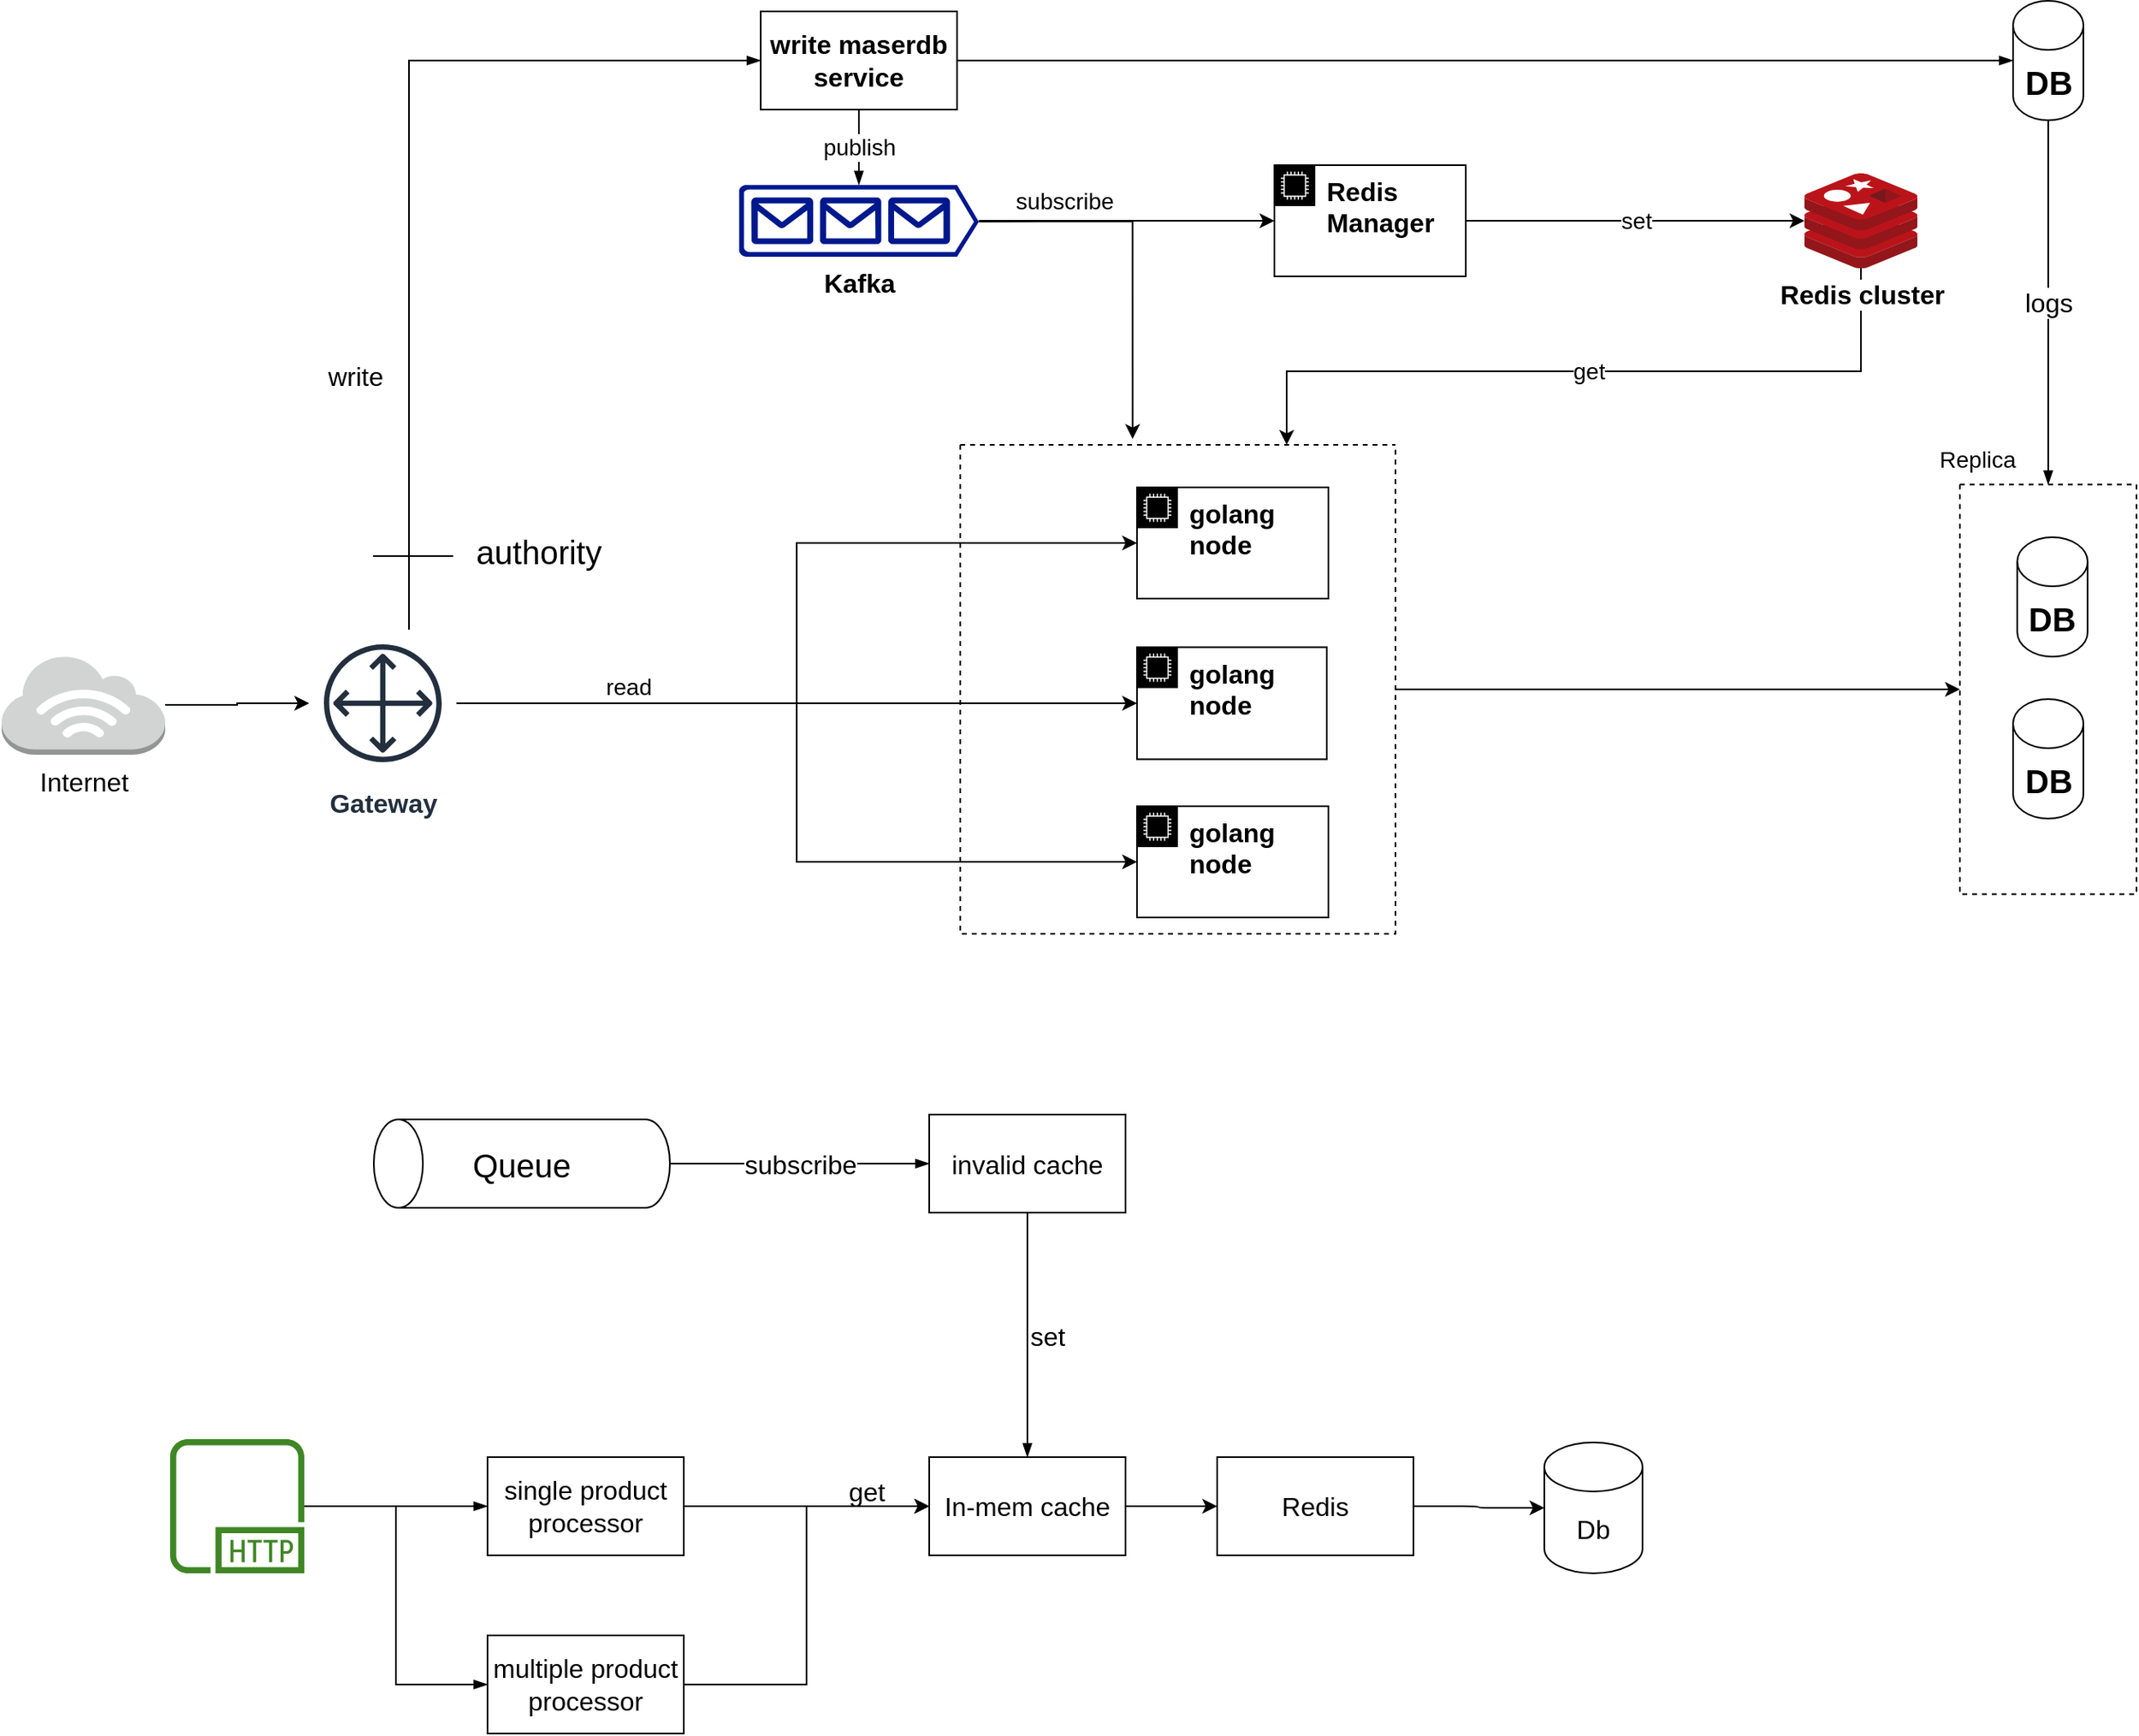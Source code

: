 <mxfile version="20.8.10" type="github" pages="6">
  <diagram id="kxoggQMOIerRVnNvIGJB" name="Page-1">
    <mxGraphModel dx="1450" dy="938" grid="0" gridSize="10" guides="1" tooltips="1" connect="1" arrows="1" fold="1" page="0" pageScale="1" pageWidth="850" pageHeight="1100" math="0" shadow="0">
      <root>
        <mxCell id="0" />
        <mxCell id="1" parent="0" />
        <mxCell id="m1qdBIxcBaFChLM3Lvak-29" value="" style="swimlane;startSize=0;dashed=1;fontSize=16;" parent="1" vertex="1">
          <mxGeometry x="1008" y="227.25" width="108" height="250.5" as="geometry" />
        </mxCell>
        <mxCell id="m1qdBIxcBaFChLM3Lvak-61" value="&lt;b&gt;DB&lt;/b&gt;" style="shape=cylinder3;whiteSpace=wrap;html=1;boundedLbl=1;backgroundOutline=1;size=15;fontSize=20;" parent="m1qdBIxcBaFChLM3Lvak-29" vertex="1">
          <mxGeometry x="35.1" y="32.25" width="43" height="73" as="geometry" />
        </mxCell>
        <mxCell id="m1qdBIxcBaFChLM3Lvak-67" value="&lt;b&gt;DB&lt;/b&gt;" style="shape=cylinder3;whiteSpace=wrap;html=1;boundedLbl=1;backgroundOutline=1;size=15;fontSize=20;" parent="m1qdBIxcBaFChLM3Lvak-29" vertex="1">
          <mxGeometry x="32.5" y="131.25" width="43" height="73" as="geometry" />
        </mxCell>
        <mxCell id="m1qdBIxcBaFChLM3Lvak-30" style="edgeStyle=orthogonalEdgeStyle;rounded=0;orthogonalLoop=1;jettySize=auto;html=1;fontSize=16;" parent="1" source="m1qdBIxcBaFChLM3Lvak-22" target="m1qdBIxcBaFChLM3Lvak-29" edge="1">
          <mxGeometry relative="1" as="geometry" />
        </mxCell>
        <mxCell id="m1qdBIxcBaFChLM3Lvak-22" value="" style="swimlane;startSize=0;dashed=1;fontSize=16;" parent="1" vertex="1">
          <mxGeometry x="397" y="203" width="266" height="299" as="geometry" />
        </mxCell>
        <mxCell id="m1qdBIxcBaFChLM3Lvak-17" value="&lt;b&gt;golang node&lt;/b&gt;" style="points=[[0,0],[0.25,0],[0.5,0],[0.75,0],[1,0],[1,0.25],[1,0.5],[1,0.75],[1,1],[0.75,1],[0.5,1],[0.25,1],[0,1],[0,0.75],[0,0.5],[0,0.25]];outlineConnect=0;html=1;whiteSpace=wrap;fontSize=16;fontStyle=0;container=1;pointerEvents=0;collapsible=0;recursiveResize=0;shape=mxgraph.aws4.group;grIcon=mxgraph.aws4.group_ec2_instance_contents;verticalAlign=top;align=left;spacingLeft=30;dashed=0;" parent="m1qdBIxcBaFChLM3Lvak-22" vertex="1">
          <mxGeometry x="108" y="123.75" width="116" height="68.5" as="geometry" />
        </mxCell>
        <mxCell id="m1qdBIxcBaFChLM3Lvak-18" value="&lt;b&gt;golang node&lt;/b&gt;" style="points=[[0,0],[0.25,0],[0.5,0],[0.75,0],[1,0],[1,0.25],[1,0.5],[1,0.75],[1,1],[0.75,1],[0.5,1],[0.25,1],[0,1],[0,0.75],[0,0.5],[0,0.25]];outlineConnect=0;html=1;whiteSpace=wrap;fontSize=16;fontStyle=0;container=1;pointerEvents=0;collapsible=0;recursiveResize=0;shape=mxgraph.aws4.group;grIcon=mxgraph.aws4.group_ec2_instance_contents;verticalAlign=top;align=left;spacingLeft=30;dashed=0;" parent="m1qdBIxcBaFChLM3Lvak-22" vertex="1">
          <mxGeometry x="108" y="221" width="117" height="68" as="geometry" />
        </mxCell>
        <mxCell id="7NXTXkRg-UbdUnaUzsDT-4" style="edgeStyle=orthogonalEdgeStyle;rounded=0;orthogonalLoop=1;jettySize=auto;html=1;fontSize=16;" parent="1" source="7NXTXkRg-UbdUnaUzsDT-1" target="m1qdBIxcBaFChLM3Lvak-1" edge="1">
          <mxGeometry relative="1" as="geometry">
            <mxPoint x="190" y="416" as="targetPoint" />
          </mxGeometry>
        </mxCell>
        <mxCell id="7NXTXkRg-UbdUnaUzsDT-1" value="&lt;div style=&quot;font-size: 16px;&quot;&gt;Internet&lt;/div&gt;" style="outlineConnect=0;dashed=0;verticalLabelPosition=bottom;verticalAlign=top;align=center;html=1;shape=mxgraph.aws3.internet_3;fillColor=#D2D3D3;gradientColor=none;fontSize=16;" parent="1" vertex="1">
          <mxGeometry x="-189" y="331.5" width="100" height="61" as="geometry" />
        </mxCell>
        <mxCell id="m1qdBIxcBaFChLM3Lvak-19" style="edgeStyle=orthogonalEdgeStyle;rounded=0;orthogonalLoop=1;jettySize=auto;html=1;fontSize=16;" parent="1" source="m1qdBIxcBaFChLM3Lvak-1" target="m1qdBIxcBaFChLM3Lvak-17" edge="1">
          <mxGeometry relative="1" as="geometry" />
        </mxCell>
        <mxCell id="m1qdBIxcBaFChLM3Lvak-20" style="edgeStyle=orthogonalEdgeStyle;rounded=0;orthogonalLoop=1;jettySize=auto;html=1;entryX=0;entryY=0.5;entryDx=0;entryDy=0;fontSize=16;" parent="1" source="m1qdBIxcBaFChLM3Lvak-1" target="m1qdBIxcBaFChLM3Lvak-16" edge="1">
          <mxGeometry relative="1" as="geometry" />
        </mxCell>
        <mxCell id="m1qdBIxcBaFChLM3Lvak-21" value="read" style="edgeStyle=orthogonalEdgeStyle;rounded=0;orthogonalLoop=1;jettySize=auto;html=1;entryX=0;entryY=0.5;entryDx=0;entryDy=0;fontSize=14;" parent="1" source="m1qdBIxcBaFChLM3Lvak-1" target="m1qdBIxcBaFChLM3Lvak-18" edge="1">
          <mxGeometry x="-0.591" y="10" relative="1" as="geometry">
            <mxPoint as="offset" />
          </mxGeometry>
        </mxCell>
        <mxCell id="m1qdBIxcBaFChLM3Lvak-46" value="write" style="edgeStyle=orthogonalEdgeStyle;rounded=0;orthogonalLoop=1;jettySize=auto;html=1;entryX=0;entryY=0.5;entryDx=0;entryDy=0;fontSize=16;startArrow=none;startFill=0;endArrow=blockThin;endFill=1;" parent="1" source="m1qdBIxcBaFChLM3Lvak-1" target="m1qdBIxcBaFChLM3Lvak-43" edge="1">
          <mxGeometry x="-0.449" y="33" relative="1" as="geometry">
            <Array as="points">
              <mxPoint x="60" y="-32" />
            </Array>
            <mxPoint as="offset" />
          </mxGeometry>
        </mxCell>
        <mxCell id="m1qdBIxcBaFChLM3Lvak-1" value="&lt;div style=&quot;font-size: 16px;&quot;&gt;&lt;b&gt;Gateway&lt;/b&gt;&lt;/div&gt;" style="sketch=0;outlineConnect=0;fontColor=#232F3E;gradientColor=none;strokeColor=#232F3E;fillColor=#ffffff;dashed=0;verticalLabelPosition=bottom;verticalAlign=top;align=center;html=1;fontSize=16;fontStyle=0;aspect=fixed;shape=mxgraph.aws4.resourceIcon;resIcon=mxgraph.aws4.customer_gateway;" parent="1" vertex="1">
          <mxGeometry x="-1" y="316" width="90" height="90" as="geometry" />
        </mxCell>
        <mxCell id="m1qdBIxcBaFChLM3Lvak-16" value="&lt;b&gt;golang node&lt;/b&gt;" style="points=[[0,0],[0.25,0],[0.5,0],[0.75,0],[1,0],[1,0.25],[1,0.5],[1,0.75],[1,1],[0.75,1],[0.5,1],[0.25,1],[0,1],[0,0.75],[0,0.5],[0,0.25]];outlineConnect=0;html=1;whiteSpace=wrap;fontSize=16;fontStyle=0;container=1;pointerEvents=0;collapsible=0;recursiveResize=0;shape=mxgraph.aws4.group;grIcon=mxgraph.aws4.group_ec2_instance_contents;verticalAlign=top;align=left;spacingLeft=30;dashed=0;" parent="1" vertex="1">
          <mxGeometry x="505" y="229" width="117" height="68" as="geometry" />
        </mxCell>
        <mxCell id="2MzieibFgA2Fi-6D1n1R-14" value="get" style="edgeStyle=orthogonalEdgeStyle;rounded=0;orthogonalLoop=1;jettySize=auto;html=1;entryX=0.75;entryY=0;entryDx=0;entryDy=0;fontSize=14;startArrow=none;startFill=0;" parent="1" source="m1qdBIxcBaFChLM3Lvak-23" target="m1qdBIxcBaFChLM3Lvak-22" edge="1">
          <mxGeometry relative="1" as="geometry">
            <Array as="points">
              <mxPoint x="948" y="158" />
              <mxPoint x="597" y="158" />
            </Array>
          </mxGeometry>
        </mxCell>
        <mxCell id="m1qdBIxcBaFChLM3Lvak-23" value="&lt;div&gt;&lt;b&gt;Redis cluster&lt;/b&gt;&lt;/div&gt;" style="sketch=0;aspect=fixed;html=1;points=[];align=center;image;fontSize=16;image=img/lib/mscae/Cache_Redis_Product.svg;dashed=1;" parent="1" vertex="1">
          <mxGeometry x="913" y="37" width="69.05" height="58" as="geometry" />
        </mxCell>
        <mxCell id="m1qdBIxcBaFChLM3Lvak-50" style="edgeStyle=orthogonalEdgeStyle;rounded=0;orthogonalLoop=1;jettySize=auto;html=1;entryX=0;entryY=0.5;entryDx=0;entryDy=0;fontSize=20;startArrow=none;startFill=0;endArrow=blockThin;endFill=1;" parent="1" source="m1qdBIxcBaFChLM3Lvak-33" target="m1qdBIxcBaFChLM3Lvak-35" edge="1">
          <mxGeometry relative="1" as="geometry" />
        </mxCell>
        <mxCell id="m1qdBIxcBaFChLM3Lvak-51" style="edgeStyle=orthogonalEdgeStyle;rounded=0;orthogonalLoop=1;jettySize=auto;html=1;entryX=0;entryY=0.5;entryDx=0;entryDy=0;fontSize=20;startArrow=none;startFill=0;endArrow=blockThin;endFill=1;" parent="1" source="m1qdBIxcBaFChLM3Lvak-33" target="m1qdBIxcBaFChLM3Lvak-36" edge="1">
          <mxGeometry relative="1" as="geometry" />
        </mxCell>
        <mxCell id="m1qdBIxcBaFChLM3Lvak-33" value="" style="sketch=0;outlineConnect=0;fontColor=#232F3E;gradientColor=none;fillColor=#3F8624;strokeColor=none;dashed=0;verticalLabelPosition=bottom;verticalAlign=top;align=center;html=1;fontSize=16;fontStyle=0;aspect=fixed;pointerEvents=1;shape=mxgraph.aws4.http_protocol;" parent="1" vertex="1">
          <mxGeometry x="-86" y="811" width="82" height="82" as="geometry" />
        </mxCell>
        <mxCell id="m1qdBIxcBaFChLM3Lvak-56" value="set" style="edgeStyle=orthogonalEdgeStyle;rounded=0;orthogonalLoop=1;jettySize=auto;html=1;fontSize=16;startArrow=none;startFill=0;endArrow=blockThin;endFill=1;" parent="1" source="m1qdBIxcBaFChLM3Lvak-34" target="m1qdBIxcBaFChLM3Lvak-55" edge="1">
          <mxGeometry y="12" relative="1" as="geometry">
            <mxPoint as="offset" />
          </mxGeometry>
        </mxCell>
        <mxCell id="m1qdBIxcBaFChLM3Lvak-34" value="invalid cache" style="rounded=0;whiteSpace=wrap;html=1;fontSize=16;" parent="1" vertex="1">
          <mxGeometry x="378" y="612.5" width="120" height="60" as="geometry" />
        </mxCell>
        <mxCell id="2MzieibFgA2Fi-6D1n1R-5" style="edgeStyle=orthogonalEdgeStyle;rounded=0;orthogonalLoop=1;jettySize=auto;html=1;fontSize=16;startArrow=none;startFill=0;" parent="1" source="m1qdBIxcBaFChLM3Lvak-35" target="m1qdBIxcBaFChLM3Lvak-55" edge="1">
          <mxGeometry relative="1" as="geometry" />
        </mxCell>
        <mxCell id="m1qdBIxcBaFChLM3Lvak-35" value="single product processor" style="rounded=0;whiteSpace=wrap;html=1;fontSize=16;" parent="1" vertex="1">
          <mxGeometry x="108" y="822" width="120" height="60" as="geometry" />
        </mxCell>
        <mxCell id="2MzieibFgA2Fi-6D1n1R-6" style="edgeStyle=orthogonalEdgeStyle;rounded=0;orthogonalLoop=1;jettySize=auto;html=1;entryX=0;entryY=0.5;entryDx=0;entryDy=0;fontSize=16;startArrow=none;startFill=0;" parent="1" source="m1qdBIxcBaFChLM3Lvak-36" target="m1qdBIxcBaFChLM3Lvak-55" edge="1">
          <mxGeometry relative="1" as="geometry" />
        </mxCell>
        <mxCell id="m1qdBIxcBaFChLM3Lvak-36" value="multiple product processor" style="rounded=0;whiteSpace=wrap;html=1;fontSize=16;" parent="1" vertex="1">
          <mxGeometry x="108" y="931" width="120" height="60" as="geometry" />
        </mxCell>
        <mxCell id="2MzieibFgA2Fi-6D1n1R-9" style="edgeStyle=orthogonalEdgeStyle;rounded=0;orthogonalLoop=1;jettySize=auto;html=1;entryX=0;entryY=0.5;entryDx=0;entryDy=0;fontSize=16;startArrow=none;startFill=0;" parent="1" source="m1qdBIxcBaFChLM3Lvak-37" target="2MzieibFgA2Fi-6D1n1R-8" edge="1">
          <mxGeometry relative="1" as="geometry" />
        </mxCell>
        <mxCell id="2MzieibFgA2Fi-6D1n1R-12" style="edgeStyle=orthogonalEdgeStyle;rounded=0;orthogonalLoop=1;jettySize=auto;html=1;entryX=0.396;entryY=-0.012;entryDx=0;entryDy=0;entryPerimeter=0;fontSize=16;startArrow=none;startFill=0;exitX=1;exitY=0.51;exitDx=0;exitDy=0;exitPerimeter=0;" parent="1" source="m1qdBIxcBaFChLM3Lvak-37" target="m1qdBIxcBaFChLM3Lvak-22" edge="1">
          <mxGeometry relative="1" as="geometry" />
        </mxCell>
        <mxCell id="m1qdBIxcBaFChLM3Lvak-37" value="&lt;b&gt;Kafka&lt;/b&gt;" style="sketch=0;aspect=fixed;pointerEvents=1;shadow=0;dashed=0;html=1;strokeColor=none;labelPosition=center;verticalLabelPosition=bottom;verticalAlign=top;align=center;fillColor=#00188D;shape=mxgraph.azure.queue_generic;fontSize=16;" parent="1" vertex="1">
          <mxGeometry x="261.66" y="44" width="146.67" height="44" as="geometry" />
        </mxCell>
        <mxCell id="m1qdBIxcBaFChLM3Lvak-42" value="logs" style="edgeStyle=orthogonalEdgeStyle;rounded=0;orthogonalLoop=1;jettySize=auto;html=1;fontSize=16;startArrow=none;startFill=0;endArrow=blockThin;endFill=1;exitX=0.5;exitY=1;exitDx=0;exitDy=0;exitPerimeter=0;" parent="1" source="m1qdBIxcBaFChLM3Lvak-64" target="m1qdBIxcBaFChLM3Lvak-29" edge="1">
          <mxGeometry relative="1" as="geometry">
            <mxPoint x="754.1" y="-23" as="sourcePoint" />
          </mxGeometry>
        </mxCell>
        <mxCell id="m1qdBIxcBaFChLM3Lvak-44" style="edgeStyle=orthogonalEdgeStyle;rounded=0;orthogonalLoop=1;jettySize=auto;html=1;fontSize=16;startArrow=none;startFill=0;endArrow=blockThin;endFill=1;" parent="1" source="m1qdBIxcBaFChLM3Lvak-43" target="m1qdBIxcBaFChLM3Lvak-64" edge="1">
          <mxGeometry relative="1" as="geometry">
            <mxPoint x="824.125" y="-31.145" as="targetPoint" />
          </mxGeometry>
        </mxCell>
        <mxCell id="m1qdBIxcBaFChLM3Lvak-45" value="publish" style="edgeStyle=orthogonalEdgeStyle;rounded=0;orthogonalLoop=1;jettySize=auto;html=1;entryX=0.5;entryY=0;entryDx=0;entryDy=0;entryPerimeter=0;fontSize=14;startArrow=none;startFill=0;endArrow=blockThin;endFill=1;exitX=0.5;exitY=1;exitDx=0;exitDy=0;" parent="1" source="m1qdBIxcBaFChLM3Lvak-43" target="m1qdBIxcBaFChLM3Lvak-37" edge="1">
          <mxGeometry relative="1" as="geometry" />
        </mxCell>
        <mxCell id="m1qdBIxcBaFChLM3Lvak-43" value="&lt;b&gt;write maserdb service&lt;/b&gt;" style="rounded=0;whiteSpace=wrap;html=1;fontSize=16;" parent="1" vertex="1">
          <mxGeometry x="275" y="-62" width="120" height="60" as="geometry" />
        </mxCell>
        <mxCell id="m1qdBIxcBaFChLM3Lvak-47" value="" style="line;strokeWidth=1;fillColor=none;align=left;verticalAlign=middle;spacingTop=-1;spacingLeft=3;spacingRight=3;rotatable=0;labelPosition=right;points=[];portConstraint=eastwest;strokeColor=inherit;fontSize=16;" parent="1" vertex="1">
          <mxGeometry x="38" y="267" width="49" height="8" as="geometry" />
        </mxCell>
        <mxCell id="m1qdBIxcBaFChLM3Lvak-48" value="&lt;font style=&quot;font-size: 20px;&quot;&gt;authority&lt;/font&gt;" style="text;strokeColor=none;fillColor=none;html=1;fontSize=24;fontStyle=0;verticalAlign=middle;align=center;" parent="1" vertex="1">
          <mxGeometry x="94" y="253" width="89" height="30" as="geometry" />
        </mxCell>
        <mxCell id="m1qdBIxcBaFChLM3Lvak-54" value="subscribe" style="edgeStyle=orthogonalEdgeStyle;rounded=0;orthogonalLoop=1;jettySize=auto;html=1;entryX=0;entryY=0.5;entryDx=0;entryDy=0;fontSize=16;startArrow=none;startFill=0;endArrow=blockThin;endFill=1;" parent="1" source="m1qdBIxcBaFChLM3Lvak-52" target="m1qdBIxcBaFChLM3Lvak-34" edge="1">
          <mxGeometry x="-0.018" relative="1" as="geometry">
            <mxPoint x="1" as="offset" />
          </mxGeometry>
        </mxCell>
        <mxCell id="m1qdBIxcBaFChLM3Lvak-52" value="" style="shape=cylinder3;whiteSpace=wrap;html=1;boundedLbl=1;backgroundOutline=1;size=15;fontSize=20;rotation=-90;" parent="1" vertex="1">
          <mxGeometry x="102" y="552" width="54" height="181" as="geometry" />
        </mxCell>
        <mxCell id="m1qdBIxcBaFChLM3Lvak-53" value="Queue" style="text;html=1;strokeColor=none;fillColor=none;align=center;verticalAlign=middle;whiteSpace=wrap;rounded=0;fontSize=20;" parent="1" vertex="1">
          <mxGeometry x="99" y="627.5" width="60" height="30" as="geometry" />
        </mxCell>
        <mxCell id="2MzieibFgA2Fi-6D1n1R-3" style="edgeStyle=orthogonalEdgeStyle;rounded=1;orthogonalLoop=1;jettySize=auto;html=1;fontSize=16;startArrow=none;startFill=0;" parent="1" source="m1qdBIxcBaFChLM3Lvak-55" target="XFHEB4cLUfQpfrtdGUzW-3" edge="1">
          <mxGeometry relative="1" as="geometry" />
        </mxCell>
        <mxCell id="m1qdBIxcBaFChLM3Lvak-55" value="In-mem cache" style="rounded=0;whiteSpace=wrap;html=1;fontSize=16;" parent="1" vertex="1">
          <mxGeometry x="378" y="822" width="120" height="60" as="geometry" />
        </mxCell>
        <mxCell id="m1qdBIxcBaFChLM3Lvak-64" value="&lt;b&gt;DB&lt;/b&gt;" style="shape=cylinder3;whiteSpace=wrap;html=1;boundedLbl=1;backgroundOutline=1;size=15;fontSize=20;" parent="1" vertex="1">
          <mxGeometry x="1040.5" y="-68.5" width="43" height="73" as="geometry" />
        </mxCell>
        <mxCell id="2MzieibFgA2Fi-6D1n1R-2" style="edgeStyle=orthogonalEdgeStyle;rounded=1;orthogonalLoop=1;jettySize=auto;html=1;fontSize=16;startArrow=none;startFill=0;" parent="1" source="XFHEB4cLUfQpfrtdGUzW-3" target="2MzieibFgA2Fi-6D1n1R-1" edge="1">
          <mxGeometry relative="1" as="geometry" />
        </mxCell>
        <mxCell id="XFHEB4cLUfQpfrtdGUzW-3" value="Redis" style="rounded=0;whiteSpace=wrap;html=1;fontSize=16;" parent="1" vertex="1">
          <mxGeometry x="554" y="822" width="120" height="60" as="geometry" />
        </mxCell>
        <mxCell id="2MzieibFgA2Fi-6D1n1R-1" value="Db" style="shape=cylinder3;whiteSpace=wrap;html=1;boundedLbl=1;backgroundOutline=1;size=15;fontSize=16;" parent="1" vertex="1">
          <mxGeometry x="754" y="813" width="60" height="80" as="geometry" />
        </mxCell>
        <mxCell id="2MzieibFgA2Fi-6D1n1R-7" value="get" style="text;html=1;strokeColor=none;fillColor=none;align=center;verticalAlign=middle;whiteSpace=wrap;rounded=0;fontSize=16;" parent="1" vertex="1">
          <mxGeometry x="310" y="828" width="60" height="30" as="geometry" />
        </mxCell>
        <mxCell id="2MzieibFgA2Fi-6D1n1R-10" value="set" style="edgeStyle=orthogonalEdgeStyle;rounded=0;orthogonalLoop=1;jettySize=auto;html=1;fontSize=14;startArrow=none;startFill=0;" parent="1" source="2MzieibFgA2Fi-6D1n1R-8" target="m1qdBIxcBaFChLM3Lvak-23" edge="1">
          <mxGeometry relative="1" as="geometry" />
        </mxCell>
        <mxCell id="2MzieibFgA2Fi-6D1n1R-8" value="&lt;b&gt;Redis Manager&lt;/b&gt;" style="points=[[0,0],[0.25,0],[0.5,0],[0.75,0],[1,0],[1,0.25],[1,0.5],[1,0.75],[1,1],[0.75,1],[0.5,1],[0.25,1],[0,1],[0,0.75],[0,0.5],[0,0.25]];outlineConnect=0;html=1;whiteSpace=wrap;fontSize=16;fontStyle=0;container=1;pointerEvents=0;collapsible=0;recursiveResize=0;shape=mxgraph.aws4.group;grIcon=mxgraph.aws4.group_ec2_instance_contents;verticalAlign=top;align=left;spacingLeft=30;dashed=0;" parent="1" vertex="1">
          <mxGeometry x="589" y="32" width="117" height="68" as="geometry" />
        </mxCell>
        <mxCell id="2MzieibFgA2Fi-6D1n1R-13" value="subscribe" style="text;html=1;strokeColor=none;fillColor=none;align=center;verticalAlign=middle;whiteSpace=wrap;rounded=0;fontSize=14;" parent="1" vertex="1">
          <mxGeometry x="431" y="39" width="60" height="30" as="geometry" />
        </mxCell>
        <mxCell id="_3_1C4JMADdlA0xlIn37-2" value="Replica" style="text;html=1;strokeColor=none;fillColor=none;align=center;verticalAlign=middle;whiteSpace=wrap;rounded=0;fontSize=14;" parent="1" vertex="1">
          <mxGeometry x="989" y="197.25" width="60" height="30" as="geometry" />
        </mxCell>
      </root>
    </mxGraphModel>
  </diagram>
  <diagram id="Ims7ciZiKZdd2yiEgbkb" name="get single product">
    <mxGraphModel dx="2537" dy="887" grid="1" gridSize="10" guides="1" tooltips="1" connect="1" arrows="1" fold="1" page="1" pageScale="1" pageWidth="850" pageHeight="1100" math="0" shadow="0">
      <root>
        <mxCell id="0" />
        <mxCell id="1" parent="0" />
        <mxCell id="5jhEbbEkWmwQDy5OxIEi-5" value="&lt;div&gt;GET&lt;/div&gt;&lt;div&gt;(single)&lt;br&gt;&lt;/div&gt;" style="edgeStyle=orthogonalEdgeStyle;rounded=0;orthogonalLoop=1;jettySize=auto;html=1;entryX=0;entryY=0.5;entryDx=0;entryDy=0;fontSize=16;startArrow=classic;startFill=1;" edge="1" parent="1" source="5jhEbbEkWmwQDy5OxIEi-2" target="5jhEbbEkWmwQDy5OxIEi-4">
          <mxGeometry relative="1" as="geometry" />
        </mxCell>
        <mxCell id="5jhEbbEkWmwQDy5OxIEi-2" value="HTTP" style="rounded=1;whiteSpace=wrap;html=1;fontSize=16;" vertex="1" parent="1">
          <mxGeometry x="-30" y="245" width="90" height="50" as="geometry" />
        </mxCell>
        <mxCell id="5jhEbbEkWmwQDy5OxIEi-18" style="edgeStyle=orthogonalEdgeStyle;rounded=1;orthogonalLoop=1;jettySize=auto;html=1;fontSize=16;startArrow=none;startFill=0;" edge="1" parent="1" source="5jhEbbEkWmwQDy5OxIEi-4" target="5jhEbbEkWmwQDy5OxIEi-11">
          <mxGeometry relative="1" as="geometry" />
        </mxCell>
        <mxCell id="5jhEbbEkWmwQDy5OxIEi-4" value="API endpoint" style="rounded=1;whiteSpace=wrap;html=1;fontSize=16;" vertex="1" parent="1">
          <mxGeometry x="190" y="245" width="110" height="50" as="geometry" />
        </mxCell>
        <mxCell id="5jhEbbEkWmwQDy5OxIEi-23" value="miss" style="edgeStyle=orthogonalEdgeStyle;rounded=1;orthogonalLoop=1;jettySize=auto;html=1;entryX=0;entryY=0.5;entryDx=0;entryDy=0;fontSize=16;startArrow=none;startFill=0;" edge="1" parent="1" source="5jhEbbEkWmwQDy5OxIEi-7">
          <mxGeometry relative="1" as="geometry">
            <mxPoint x="590" y="370" as="targetPoint" />
          </mxGeometry>
        </mxCell>
        <mxCell id="5jhEbbEkWmwQDy5OxIEi-7" value="In-mem cache" style="rounded=1;whiteSpace=wrap;html=1;fontSize=16;" vertex="1" parent="1">
          <mxGeometry x="380" y="340" width="120" height="60" as="geometry" />
        </mxCell>
        <mxCell id="5jhEbbEkWmwQDy5OxIEi-19" style="edgeStyle=orthogonalEdgeStyle;rounded=1;orthogonalLoop=1;jettySize=auto;html=1;fontSize=16;startArrow=none;startFill=0;" edge="1" parent="1" source="5jhEbbEkWmwQDy5OxIEi-11" target="5jhEbbEkWmwQDy5OxIEi-7">
          <mxGeometry relative="1" as="geometry" />
        </mxCell>
        <mxCell id="5jhEbbEkWmwQDy5OxIEi-11" value="Get data process" style="rounded=1;whiteSpace=wrap;html=1;fontSize=16;" vertex="1" parent="1">
          <mxGeometry x="380" y="240" width="120" height="60" as="geometry" />
        </mxCell>
        <mxCell id="5jhEbbEkWmwQDy5OxIEi-21" style="edgeStyle=orthogonalEdgeStyle;rounded=1;orthogonalLoop=1;jettySize=auto;html=1;entryX=0.5;entryY=0;entryDx=0;entryDy=0;fontSize=16;startArrow=none;startFill=0;" edge="1" parent="1" source="5jhEbbEkWmwQDy5OxIEi-14" target="5jhEbbEkWmwQDy5OxIEi-16">
          <mxGeometry relative="1" as="geometry" />
        </mxCell>
        <mxCell id="5jhEbbEkWmwQDy5OxIEi-14" value="Access Redis" style="rounded=1;whiteSpace=wrap;html=1;fontSize=16;" vertex="1" parent="1">
          <mxGeometry x="590" y="440" width="120" height="60" as="geometry" />
        </mxCell>
        <mxCell id="5jhEbbEkWmwQDy5OxIEi-16" value="Access Posgres" style="rounded=1;whiteSpace=wrap;html=1;fontSize=16;" vertex="1" parent="1">
          <mxGeometry x="590" y="540" width="120" height="60" as="geometry" />
        </mxCell>
        <mxCell id="5jhEbbEkWmwQDy5OxIEi-24" style="edgeStyle=orthogonalEdgeStyle;rounded=1;orthogonalLoop=1;jettySize=auto;html=1;fontSize=16;startArrow=none;startFill=0;" edge="1" parent="1" target="5jhEbbEkWmwQDy5OxIEi-14">
          <mxGeometry relative="1" as="geometry">
            <mxPoint x="650" y="400" as="sourcePoint" />
          </mxGeometry>
        </mxCell>
        <mxCell id="5jhEbbEkWmwQDy5OxIEi-25" value="&lt;div&gt;Count_Miss&lt;/div&gt;&lt;div&gt;product&lt;br&gt;&lt;/div&gt;" style="shape=parallelogram;perimeter=parallelogramPerimeter;whiteSpace=wrap;html=1;fixedSize=1;fontSize=16;" vertex="1" parent="1">
          <mxGeometry x="590" y="340" width="120" height="60" as="geometry" />
        </mxCell>
        <mxCell id="5jhEbbEkWmwQDy5OxIEi-28" style="edgeStyle=orthogonalEdgeStyle;rounded=1;orthogonalLoop=1;jettySize=auto;html=1;fontSize=16;startArrow=none;startFill=0;" edge="1" parent="1" source="5jhEbbEkWmwQDy5OxIEi-26" target="5jhEbbEkWmwQDy5OxIEi-27">
          <mxGeometry relative="1" as="geometry" />
        </mxCell>
        <mxCell id="5jhEbbEkWmwQDy5OxIEi-26" value="&lt;b&gt;Request&lt;/b&gt;" style="ellipse;whiteSpace=wrap;html=1;aspect=fixed;fontSize=16;" vertex="1" parent="1">
          <mxGeometry x="-20" y="700" width="70" height="70" as="geometry" />
        </mxCell>
        <mxCell id="5jhEbbEkWmwQDy5OxIEi-30" style="edgeStyle=orthogonalEdgeStyle;rounded=1;orthogonalLoop=1;jettySize=auto;html=1;fontSize=16;startArrow=none;startFill=0;" edge="1" parent="1" source="5jhEbbEkWmwQDy5OxIEi-27" target="5jhEbbEkWmwQDy5OxIEi-29">
          <mxGeometry relative="1" as="geometry" />
        </mxCell>
        <mxCell id="5jhEbbEkWmwQDy5OxIEi-27" value="Handle request" style="rounded=0;whiteSpace=wrap;html=1;fontSize=16;" vertex="1" parent="1">
          <mxGeometry x="130" y="705" width="120" height="60" as="geometry" />
        </mxCell>
        <mxCell id="5jhEbbEkWmwQDy5OxIEi-33" value="hit" style="edgeStyle=orthogonalEdgeStyle;rounded=1;orthogonalLoop=1;jettySize=auto;html=1;fontSize=14;startArrow=none;startFill=0;exitX=0.5;exitY=1;exitDx=0;exitDy=0;" edge="1" parent="1" source="5jhEbbEkWmwQDy5OxIEi-29" target="5jhEbbEkWmwQDy5OxIEi-31">
          <mxGeometry x="-0.161" relative="1" as="geometry">
            <mxPoint as="offset" />
          </mxGeometry>
        </mxCell>
        <mxCell id="5jhEbbEkWmwQDy5OxIEi-47" value="miss" style="edgeStyle=orthogonalEdgeStyle;rounded=1;orthogonalLoop=1;jettySize=auto;html=1;fontSize=14;startArrow=none;startFill=0;entryX=0;entryY=0.5;entryDx=0;entryDy=0;" edge="1" parent="1" source="5jhEbbEkWmwQDy5OxIEi-29" target="QVbcrvBGEZq4uIX4MvmX-2">
          <mxGeometry relative="1" as="geometry">
            <mxPoint x="560" y="735" as="targetPoint" />
          </mxGeometry>
        </mxCell>
        <mxCell id="5jhEbbEkWmwQDy5OxIEi-29" value="In-mem cache" style="rhombus;whiteSpace=wrap;html=1;fontSize=16;" vertex="1" parent="1">
          <mxGeometry x="320" y="705" width="115" height="60" as="geometry" />
        </mxCell>
        <mxCell id="5jhEbbEkWmwQDy5OxIEi-35" value="Code Flow" style="text;html=1;strokeColor=none;fillColor=none;align=center;verticalAlign=middle;whiteSpace=wrap;rounded=0;fontSize=16;" vertex="1" parent="1">
          <mxGeometry x="-42.5" y="660" width="115" height="30" as="geometry" />
        </mxCell>
        <mxCell id="5jhEbbEkWmwQDy5OxIEi-39" value="" style="swimlane;startSize=0;fontSize=16;" vertex="1" parent="1">
          <mxGeometry x="-60" y="200" width="820" height="420" as="geometry" />
        </mxCell>
        <mxCell id="8KCDpG5zO4vYDQfOYkxK-1" value="" style="swimlane;startSize=0;fontSize=16;" vertex="1" parent="1">
          <mxGeometry x="-50" y="640" width="1180" height="520" as="geometry" />
        </mxCell>
        <mxCell id="5jhEbbEkWmwQDy5OxIEi-31" value="Combine data" style="rounded=0;whiteSpace=wrap;html=1;fontSize=16;" vertex="1" parent="8KCDpG5zO4vYDQfOYkxK-1">
          <mxGeometry x="367.5" y="265" width="120" height="60" as="geometry" />
        </mxCell>
        <mxCell id="5jhEbbEkWmwQDy5OxIEi-32" value="&lt;b&gt;Return&lt;/b&gt;" style="ellipse;whiteSpace=wrap;html=1;aspect=fixed;fontSize=16;" vertex="1" parent="8KCDpG5zO4vYDQfOYkxK-1">
          <mxGeometry x="387.5" y="380" width="80" height="80" as="geometry" />
        </mxCell>
        <mxCell id="5jhEbbEkWmwQDy5OxIEi-34" style="edgeStyle=orthogonalEdgeStyle;rounded=1;orthogonalLoop=1;jettySize=auto;html=1;fontSize=16;startArrow=none;startFill=0;" edge="1" parent="8KCDpG5zO4vYDQfOYkxK-1" source="5jhEbbEkWmwQDy5OxIEi-31" target="5jhEbbEkWmwQDy5OxIEi-32">
          <mxGeometry relative="1" as="geometry" />
        </mxCell>
        <mxCell id="QVbcrvBGEZq4uIX4MvmX-2" value="Count miss" style="rounded=0;whiteSpace=wrap;html=1;fontSize=16;" vertex="1" parent="8KCDpG5zO4vYDQfOYkxK-1">
          <mxGeometry x="620" y="65" width="120" height="60" as="geometry" />
        </mxCell>
        <mxCell id="QVbcrvBGEZq4uIX4MvmX-5" value="Get Redis" style="rhombus;whiteSpace=wrap;html=1;fontSize=16;" vertex="1" parent="8KCDpG5zO4vYDQfOYkxK-1">
          <mxGeometry x="815" y="55" width="130" height="80" as="geometry" />
        </mxCell>
        <mxCell id="QVbcrvBGEZq4uIX4MvmX-1" style="edgeStyle=orthogonalEdgeStyle;rounded=1;orthogonalLoop=1;jettySize=auto;html=1;fontSize=16;startArrow=none;startFill=0;" edge="1" parent="8KCDpG5zO4vYDQfOYkxK-1" source="QVbcrvBGEZq4uIX4MvmX-2" target="QVbcrvBGEZq4uIX4MvmX-5">
          <mxGeometry relative="1" as="geometry" />
        </mxCell>
        <mxCell id="QVbcrvBGEZq4uIX4MvmX-7" value="Get Postgres" style="rounded=0;whiteSpace=wrap;html=1;fontSize=16;" vertex="1" parent="8KCDpG5zO4vYDQfOYkxK-1">
          <mxGeometry x="1030" y="65" width="120" height="60" as="geometry" />
        </mxCell>
        <mxCell id="QVbcrvBGEZq4uIX4MvmX-3" value="miss" style="edgeStyle=orthogonalEdgeStyle;rounded=1;orthogonalLoop=1;jettySize=auto;html=1;fontSize=14;startArrow=none;startFill=0;" edge="1" parent="8KCDpG5zO4vYDQfOYkxK-1" source="QVbcrvBGEZq4uIX4MvmX-5" target="QVbcrvBGEZq4uIX4MvmX-7">
          <mxGeometry relative="1" as="geometry" />
        </mxCell>
        <mxCell id="QVbcrvBGEZq4uIX4MvmX-9" value="Set Redis" style="rounded=0;whiteSpace=wrap;html=1;fontSize=16;" vertex="1" parent="8KCDpG5zO4vYDQfOYkxK-1">
          <mxGeometry x="1030" y="195" width="120" height="60" as="geometry" />
        </mxCell>
        <mxCell id="QVbcrvBGEZq4uIX4MvmX-6" style="edgeStyle=orthogonalEdgeStyle;rounded=1;orthogonalLoop=1;jettySize=auto;html=1;fontSize=16;startArrow=none;startFill=0;" edge="1" parent="8KCDpG5zO4vYDQfOYkxK-1" source="QVbcrvBGEZq4uIX4MvmX-7" target="QVbcrvBGEZq4uIX4MvmX-9">
          <mxGeometry relative="1" as="geometry" />
        </mxCell>
        <mxCell id="QVbcrvBGEZq4uIX4MvmX-15" value="no" style="edgeStyle=orthogonalEdgeStyle;rounded=0;orthogonalLoop=1;jettySize=auto;html=1;entryX=1;entryY=0.5;entryDx=0;entryDy=0;fontSize=14;startArrow=none;startFill=0;exitX=0.5;exitY=1;exitDx=0;exitDy=0;" edge="1" parent="8KCDpG5zO4vYDQfOYkxK-1" source="QVbcrvBGEZq4uIX4MvmX-11" target="5jhEbbEkWmwQDy5OxIEi-31">
          <mxGeometry x="-0.925" y="3" relative="1" as="geometry">
            <mxPoint as="offset" />
          </mxGeometry>
        </mxCell>
        <mxCell id="QVbcrvBGEZq4uIX4MvmX-11" value="Miss &amp;gt; n" style="rhombus;whiteSpace=wrap;html=1;fontSize=16;" vertex="1" parent="8KCDpG5zO4vYDQfOYkxK-1">
          <mxGeometry x="815" y="185" width="125" height="80" as="geometry" />
        </mxCell>
        <mxCell id="QVbcrvBGEZq4uIX4MvmX-4" value="hit" style="edgeStyle=orthogonalEdgeStyle;rounded=1;orthogonalLoop=1;jettySize=auto;html=1;entryX=0.5;entryY=0;entryDx=0;entryDy=0;fontSize=14;startArrow=none;startFill=0;" edge="1" parent="8KCDpG5zO4vYDQfOYkxK-1" source="QVbcrvBGEZq4uIX4MvmX-5" target="QVbcrvBGEZq4uIX4MvmX-11">
          <mxGeometry relative="1" as="geometry" />
        </mxCell>
        <mxCell id="QVbcrvBGEZq4uIX4MvmX-8" style="edgeStyle=orthogonalEdgeStyle;rounded=1;orthogonalLoop=1;jettySize=auto;html=1;fontSize=16;startArrow=none;startFill=0;" edge="1" parent="8KCDpG5zO4vYDQfOYkxK-1" source="QVbcrvBGEZq4uIX4MvmX-9" target="QVbcrvBGEZq4uIX4MvmX-11">
          <mxGeometry relative="1" as="geometry" />
        </mxCell>
        <mxCell id="QVbcrvBGEZq4uIX4MvmX-16" style="edgeStyle=orthogonalEdgeStyle;rounded=0;orthogonalLoop=1;jettySize=auto;html=1;entryX=1;entryY=0.5;entryDx=0;entryDy=0;fontSize=14;startArrow=none;startFill=0;exitX=0.5;exitY=1;exitDx=0;exitDy=0;" edge="1" parent="8KCDpG5zO4vYDQfOYkxK-1" source="QVbcrvBGEZq4uIX4MvmX-12" target="5jhEbbEkWmwQDy5OxIEi-31">
          <mxGeometry relative="1" as="geometry" />
        </mxCell>
        <mxCell id="QVbcrvBGEZq4uIX4MvmX-12" value="Set in-mem cache" style="rounded=0;whiteSpace=wrap;html=1;fontSize=16;" vertex="1" parent="8KCDpG5zO4vYDQfOYkxK-1">
          <mxGeometry x="630" y="195" width="120" height="60" as="geometry" />
        </mxCell>
        <mxCell id="QVbcrvBGEZq4uIX4MvmX-10" value="yes" style="edgeStyle=orthogonalEdgeStyle;rounded=1;orthogonalLoop=1;jettySize=auto;html=1;fontSize=14;startArrow=none;startFill=0;" edge="1" parent="8KCDpG5zO4vYDQfOYkxK-1" source="QVbcrvBGEZq4uIX4MvmX-11" target="QVbcrvBGEZq4uIX4MvmX-12">
          <mxGeometry x="-0.231" relative="1" as="geometry">
            <mxPoint as="offset" />
          </mxGeometry>
        </mxCell>
      </root>
    </mxGraphModel>
  </diagram>
  <diagram id="1v4hcthY3AkDq4vldPKo" name="multiple product">
    <mxGraphModel dx="1434" dy="754" grid="1" gridSize="10" guides="1" tooltips="1" connect="1" arrows="1" fold="1" page="1" pageScale="1" pageWidth="850" pageHeight="1100" math="0" shadow="0">
      <root>
        <mxCell id="0" />
        <mxCell id="1" parent="0" />
        <mxCell id="eSVV9goGiwEJdo5BiOZ2-1" value="&lt;div&gt;GET&lt;/div&gt;&lt;div&gt;(multiple)&lt;br&gt;&lt;/div&gt;" style="edgeStyle=orthogonalEdgeStyle;rounded=0;orthogonalLoop=1;jettySize=auto;html=1;entryX=0;entryY=0.5;entryDx=0;entryDy=0;fontSize=16;startArrow=classic;startFill=1;" edge="1" parent="1" source="eSVV9goGiwEJdo5BiOZ2-2" target="eSVV9goGiwEJdo5BiOZ2-3">
          <mxGeometry relative="1" as="geometry" />
        </mxCell>
        <mxCell id="eSVV9goGiwEJdo5BiOZ2-2" value="HTTP" style="rounded=1;whiteSpace=wrap;html=1;fontSize=16;" vertex="1" parent="1">
          <mxGeometry x="40" y="220" width="90" height="50" as="geometry" />
        </mxCell>
        <mxCell id="VI1101As5ZWCcVY6s1uB-2" style="edgeStyle=orthogonalEdgeStyle;rounded=1;orthogonalLoop=1;jettySize=auto;html=1;fontSize=16;startArrow=none;startFill=0;" edge="1" parent="1" source="eSVV9goGiwEJdo5BiOZ2-3" target="VI1101As5ZWCcVY6s1uB-1">
          <mxGeometry relative="1" as="geometry" />
        </mxCell>
        <mxCell id="eSVV9goGiwEJdo5BiOZ2-3" value="API endpoint" style="rounded=1;whiteSpace=wrap;html=1;fontSize=16;" vertex="1" parent="1">
          <mxGeometry x="260" y="220" width="110" height="50" as="geometry" />
        </mxCell>
        <mxCell id="VI1101As5ZWCcVY6s1uB-4" style="edgeStyle=orthogonalEdgeStyle;rounded=1;orthogonalLoop=1;jettySize=auto;html=1;fontSize=16;startArrow=none;startFill=0;" edge="1" parent="1" source="VI1101As5ZWCcVY6s1uB-1" target="VI1101As5ZWCcVY6s1uB-3">
          <mxGeometry relative="1" as="geometry" />
        </mxCell>
        <mxCell id="VI1101As5ZWCcVY6s1uB-1" value="search ids" style="rounded=1;whiteSpace=wrap;html=1;fontSize=16;" vertex="1" parent="1">
          <mxGeometry x="430" y="215" width="120" height="60" as="geometry" />
        </mxCell>
        <mxCell id="VI1101As5ZWCcVY6s1uB-3" value="Get Single Product Process" style="rounded=1;whiteSpace=wrap;html=1;fontSize=16;" vertex="1" parent="1">
          <mxGeometry x="640" y="215" width="120" height="60" as="geometry" />
        </mxCell>
        <mxCell id="An4ITZUXQyyXLJ4btBP0-1" value="" style="swimlane;startSize=0;fontSize=16;" vertex="1" parent="1">
          <mxGeometry x="20" y="145" width="790" height="195" as="geometry" />
        </mxCell>
        <mxCell id="An4ITZUXQyyXLJ4btBP0-2" value="Code Flow" style="text;html=1;strokeColor=none;fillColor=none;align=center;verticalAlign=middle;whiteSpace=wrap;rounded=0;fontSize=16;" vertex="1" parent="1">
          <mxGeometry x="70" y="420" width="100" height="30" as="geometry" />
        </mxCell>
        <mxCell id="mn_zCfLT3hgvC70g00O2-4" style="edgeStyle=orthogonalEdgeStyle;rounded=1;orthogonalLoop=1;jettySize=auto;html=1;fontSize=16;startArrow=none;startFill=0;" edge="1" parent="1" source="mn_zCfLT3hgvC70g00O2-1" target="mn_zCfLT3hgvC70g00O2-3">
          <mxGeometry relative="1" as="geometry" />
        </mxCell>
        <mxCell id="mn_zCfLT3hgvC70g00O2-1" value="&lt;b&gt;Request&lt;/b&gt;" style="ellipse;whiteSpace=wrap;html=1;aspect=fixed;fontSize=16;" vertex="1" parent="1">
          <mxGeometry x="70" y="470" width="80" height="80" as="geometry" />
        </mxCell>
        <mxCell id="mn_zCfLT3hgvC70g00O2-6" style="edgeStyle=orthogonalEdgeStyle;rounded=1;orthogonalLoop=1;jettySize=auto;html=1;fontSize=16;startArrow=none;startFill=0;" edge="1" parent="1" source="mn_zCfLT3hgvC70g00O2-3" target="mn_zCfLT3hgvC70g00O2-5">
          <mxGeometry relative="1" as="geometry" />
        </mxCell>
        <mxCell id="mn_zCfLT3hgvC70g00O2-3" value="Handle request" style="rounded=0;whiteSpace=wrap;html=1;fontSize=16;" vertex="1" parent="1">
          <mxGeometry x="220" y="480" width="120" height="60" as="geometry" />
        </mxCell>
        <mxCell id="mn_zCfLT3hgvC70g00O2-8" style="edgeStyle=orthogonalEdgeStyle;rounded=1;orthogonalLoop=1;jettySize=auto;html=1;fontSize=16;startArrow=none;startFill=0;" edge="1" parent="1" source="mn_zCfLT3hgvC70g00O2-5" target="mn_zCfLT3hgvC70g00O2-7">
          <mxGeometry relative="1" as="geometry" />
        </mxCell>
        <mxCell id="mn_zCfLT3hgvC70g00O2-5" value="&lt;b&gt;Search Ids&lt;/b&gt;" style="rounded=0;whiteSpace=wrap;html=1;fontSize=16;" vertex="1" parent="1">
          <mxGeometry x="420" y="480" width="120" height="60" as="geometry" />
        </mxCell>
        <mxCell id="mn_zCfLT3hgvC70g00O2-11" style="edgeStyle=orthogonalEdgeStyle;rounded=1;orthogonalLoop=1;jettySize=auto;html=1;fontSize=16;startArrow=none;startFill=0;" edge="1" parent="1" source="mn_zCfLT3hgvC70g00O2-7" target="mn_zCfLT3hgvC70g00O2-9">
          <mxGeometry relative="1" as="geometry" />
        </mxCell>
        <mxCell id="mn_zCfLT3hgvC70g00O2-7" value="&lt;b&gt;Get Single Product&lt;/b&gt;" style="rounded=0;whiteSpace=wrap;html=1;fontSize=16;" vertex="1" parent="1">
          <mxGeometry x="640" y="480" width="120" height="60" as="geometry" />
        </mxCell>
        <mxCell id="mn_zCfLT3hgvC70g00O2-12" style="edgeStyle=orthogonalEdgeStyle;rounded=1;orthogonalLoop=1;jettySize=auto;html=1;fontSize=16;startArrow=none;startFill=0;" edge="1" parent="1" source="mn_zCfLT3hgvC70g00O2-9" target="mn_zCfLT3hgvC70g00O2-10">
          <mxGeometry relative="1" as="geometry" />
        </mxCell>
        <mxCell id="mn_zCfLT3hgvC70g00O2-9" value="Combine data" style="rounded=0;whiteSpace=wrap;html=1;fontSize=16;" vertex="1" parent="1">
          <mxGeometry x="640" y="610" width="120" height="60" as="geometry" />
        </mxCell>
        <mxCell id="mn_zCfLT3hgvC70g00O2-10" value="&lt;b&gt;Return&lt;/b&gt;" style="ellipse;whiteSpace=wrap;html=1;aspect=fixed;fontSize=16;" vertex="1" parent="1">
          <mxGeometry x="665" y="720" width="70" height="70" as="geometry" />
        </mxCell>
        <mxCell id="3kmIQlUMwFGNflXskTxh-1" value="" style="swimlane;startSize=0;fontSize=16;" vertex="1" parent="1">
          <mxGeometry x="20" y="410" width="790" height="400" as="geometry" />
        </mxCell>
      </root>
    </mxGraphModel>
  </diagram>
  <diagram id="CP5g0GeVYMxNYXEqgG6H" name="Kafka pub/sub">
    <mxGraphModel dx="1050" dy="538" grid="1" gridSize="10" guides="1" tooltips="1" connect="1" arrows="1" fold="1" page="1" pageScale="1" pageWidth="850" pageHeight="1100" math="0" shadow="0">
      <root>
        <mxCell id="0" />
        <mxCell id="1" parent="0" />
        <mxCell id="CWgTYuxvD6hOTrz8vUfx-7" style="edgeStyle=orthogonalEdgeStyle;rounded=0;orthogonalLoop=1;jettySize=auto;html=1;fontSize=14;" parent="1" source="CWgTYuxvD6hOTrz8vUfx-1" target="CWgTYuxvD6hOTrz8vUfx-6" edge="1">
          <mxGeometry relative="1" as="geometry" />
        </mxCell>
        <mxCell id="CWgTYuxvD6hOTrz8vUfx-1" value="Kafka" style="sketch=0;aspect=fixed;pointerEvents=1;shadow=0;dashed=0;html=1;strokeColor=none;labelPosition=center;verticalLabelPosition=bottom;verticalAlign=top;align=center;fillColor=#00188D;shape=mxgraph.azure.queue_generic" parent="1" vertex="1">
          <mxGeometry x="270" y="195.5" width="130" height="39" as="geometry" />
        </mxCell>
        <mxCell id="CWgTYuxvD6hOTrz8vUfx-2" value="&lt;div style=&quot;font-size: 14px;&quot;&gt;&lt;font style=&quot;font-size: 14px;&quot;&gt;productId&lt;/font&gt;&lt;/div&gt;&lt;div style=&quot;font-size: 14px;&quot;&gt;&lt;font style=&quot;font-size: 14px;&quot;&gt;_version&lt;br&gt;&lt;/font&gt;&lt;/div&gt;" style="shape=callout;whiteSpace=wrap;html=1;perimeter=calloutPerimeter;" parent="1" vertex="1">
          <mxGeometry x="40" y="180" width="110" height="90" as="geometry" />
        </mxCell>
        <mxCell id="CWgTYuxvD6hOTrz8vUfx-5" value="pub" style="endArrow=classic;html=1;rounded=0;fontSize=14;exitX=1.027;exitY=0.444;exitDx=0;exitDy=0;exitPerimeter=0;" parent="1" source="CWgTYuxvD6hOTrz8vUfx-2" edge="1">
          <mxGeometry width="50" height="50" relative="1" as="geometry">
            <mxPoint x="220" y="270" as="sourcePoint" />
            <mxPoint x="270" y="220" as="targetPoint" />
          </mxGeometry>
        </mxCell>
        <mxCell id="CWgTYuxvD6hOTrz8vUfx-9" style="edgeStyle=orthogonalEdgeStyle;rounded=0;orthogonalLoop=1;jettySize=auto;html=1;fontSize=14;" parent="1" source="CWgTYuxvD6hOTrz8vUfx-6" target="CWgTYuxvD6hOTrz8vUfx-8" edge="1">
          <mxGeometry relative="1" as="geometry" />
        </mxCell>
        <mxCell id="CWgTYuxvD6hOTrz8vUfx-6" value="Subscriber" style="rounded=0;whiteSpace=wrap;html=1;fontSize=14;" parent="1" vertex="1">
          <mxGeometry x="470" y="185" width="120" height="60" as="geometry" />
        </mxCell>
        <mxCell id="CWgTYuxvD6hOTrz8vUfx-11" value="is older" style="edgeStyle=orthogonalEdgeStyle;rounded=0;orthogonalLoop=1;jettySize=auto;html=1;fontSize=14;" parent="1" source="CWgTYuxvD6hOTrz8vUfx-8" target="CWgTYuxvD6hOTrz8vUfx-10" edge="1">
          <mxGeometry relative="1" as="geometry" />
        </mxCell>
        <mxCell id="CWgTYuxvD6hOTrz8vUfx-13" value="is newer" style="edgeStyle=orthogonalEdgeStyle;rounded=0;orthogonalLoop=1;jettySize=auto;html=1;fontSize=14;" parent="1" source="CWgTYuxvD6hOTrz8vUfx-8" target="CWgTYuxvD6hOTrz8vUfx-12" edge="1">
          <mxGeometry relative="1" as="geometry" />
        </mxCell>
        <mxCell id="CWgTYuxvD6hOTrz8vUfx-8" value="&lt;div&gt;Compare with _version &lt;br&gt;&lt;/div&gt;&lt;div&gt;in cache&lt;/div&gt;" style="rhombus;whiteSpace=wrap;html=1;fontSize=14;" parent="1" vertex="1">
          <mxGeometry x="435" y="290" width="190" height="80" as="geometry" />
        </mxCell>
        <mxCell id="CWgTYuxvD6hOTrz8vUfx-10" value="Ignore" style="rounded=0;whiteSpace=wrap;html=1;fontSize=14;" parent="1" vertex="1">
          <mxGeometry x="470" y="440" width="120" height="60" as="geometry" />
        </mxCell>
        <mxCell id="CWgTYuxvD6hOTrz8vUfx-12" value="get from db" style="rounded=0;whiteSpace=wrap;html=1;fontSize=14;" parent="1" vertex="1">
          <mxGeometry x="720" y="300" width="120" height="60" as="geometry" />
        </mxCell>
        <mxCell id="CWgTYuxvD6hOTrz8vUfx-14" value="Cách 1" style="swimlane;whiteSpace=wrap;html=1;fontSize=14;" parent="1" vertex="1">
          <mxGeometry x="30" y="115" width="860" height="435" as="geometry" />
        </mxCell>
        <mxCell id="CWgTYuxvD6hOTrz8vUfx-15" value="Cách 2" style="swimlane;whiteSpace=wrap;html=1;fontSize=14;" parent="1" vertex="1">
          <mxGeometry x="30" y="630" width="850" height="540" as="geometry" />
        </mxCell>
        <mxCell id="CWgTYuxvD6hOTrz8vUfx-20" style="edgeStyle=orthogonalEdgeStyle;rounded=0;orthogonalLoop=1;jettySize=auto;html=1;fontSize=14;" parent="CWgTYuxvD6hOTrz8vUfx-15" source="CWgTYuxvD6hOTrz8vUfx-16" target="CWgTYuxvD6hOTrz8vUfx-19" edge="1">
          <mxGeometry relative="1" as="geometry" />
        </mxCell>
        <mxCell id="CWgTYuxvD6hOTrz8vUfx-16" value="Kafka" style="sketch=0;aspect=fixed;pointerEvents=1;shadow=0;dashed=0;html=1;strokeColor=none;labelPosition=center;verticalLabelPosition=bottom;verticalAlign=top;align=center;fillColor=#00188D;shape=mxgraph.azure.queue_generic" parent="CWgTYuxvD6hOTrz8vUfx-15" vertex="1">
          <mxGeometry x="240" y="170" width="130" height="39" as="geometry" />
        </mxCell>
        <mxCell id="CWgTYuxvD6hOTrz8vUfx-18" value="pub" style="edgeStyle=orthogonalEdgeStyle;rounded=0;orthogonalLoop=1;jettySize=auto;html=1;entryX=0;entryY=0.5;entryDx=0;entryDy=0;entryPerimeter=0;fontSize=14;" parent="CWgTYuxvD6hOTrz8vUfx-15" source="CWgTYuxvD6hOTrz8vUfx-17" target="CWgTYuxvD6hOTrz8vUfx-16" edge="1">
          <mxGeometry relative="1" as="geometry" />
        </mxCell>
        <mxCell id="CWgTYuxvD6hOTrz8vUfx-17" value="&lt;div&gt;Full product props&lt;/div&gt;&lt;div&gt;_vesion&lt;br&gt;&lt;/div&gt;" style="shape=callout;whiteSpace=wrap;html=1;perimeter=calloutPerimeter;fontSize=14;" parent="CWgTYuxvD6hOTrz8vUfx-15" vertex="1">
          <mxGeometry x="30" y="114.5" width="120" height="150" as="geometry" />
        </mxCell>
        <mxCell id="CWgTYuxvD6hOTrz8vUfx-22" style="edgeStyle=orthogonalEdgeStyle;rounded=0;orthogonalLoop=1;jettySize=auto;html=1;entryX=0.5;entryY=0;entryDx=0;entryDy=0;fontSize=14;" parent="CWgTYuxvD6hOTrz8vUfx-15" source="CWgTYuxvD6hOTrz8vUfx-19" target="CWgTYuxvD6hOTrz8vUfx-21" edge="1">
          <mxGeometry relative="1" as="geometry" />
        </mxCell>
        <mxCell id="CWgTYuxvD6hOTrz8vUfx-19" value="Subscriber" style="rounded=0;whiteSpace=wrap;html=1;fontSize=14;" parent="CWgTYuxvD6hOTrz8vUfx-15" vertex="1">
          <mxGeometry x="470" y="160" width="120" height="60" as="geometry" />
        </mxCell>
        <mxCell id="CWgTYuxvD6hOTrz8vUfx-24" value="is older" style="edgeStyle=orthogonalEdgeStyle;rounded=0;orthogonalLoop=1;jettySize=auto;html=1;fontSize=14;" parent="CWgTYuxvD6hOTrz8vUfx-15" source="CWgTYuxvD6hOTrz8vUfx-21" target="CWgTYuxvD6hOTrz8vUfx-23" edge="1">
          <mxGeometry relative="1" as="geometry" />
        </mxCell>
        <mxCell id="CWgTYuxvD6hOTrz8vUfx-26" value="is newer" style="edgeStyle=orthogonalEdgeStyle;rounded=0;orthogonalLoop=1;jettySize=auto;html=1;entryX=0;entryY=0.5;entryDx=0;entryDy=0;fontSize=14;" parent="CWgTYuxvD6hOTrz8vUfx-15" source="CWgTYuxvD6hOTrz8vUfx-21" target="CWgTYuxvD6hOTrz8vUfx-25" edge="1">
          <mxGeometry relative="1" as="geometry" />
        </mxCell>
        <mxCell id="CWgTYuxvD6hOTrz8vUfx-21" value="Check _version" style="rhombus;whiteSpace=wrap;html=1;fontSize=14;" parent="CWgTYuxvD6hOTrz8vUfx-15" vertex="1">
          <mxGeometry x="445" y="270" width="170" height="90" as="geometry" />
        </mxCell>
        <mxCell id="CWgTYuxvD6hOTrz8vUfx-23" value="ignore" style="rounded=0;whiteSpace=wrap;html=1;fontSize=14;" parent="CWgTYuxvD6hOTrz8vUfx-15" vertex="1">
          <mxGeometry x="470" y="400" width="120" height="60" as="geometry" />
        </mxCell>
        <mxCell id="CWgTYuxvD6hOTrz8vUfx-25" value="Rewrite cache data with message payload" style="rounded=0;whiteSpace=wrap;html=1;fontSize=14;" parent="CWgTYuxvD6hOTrz8vUfx-15" vertex="1">
          <mxGeometry x="700" y="285" width="140" height="60" as="geometry" />
        </mxCell>
      </root>
    </mxGraphModel>
  </diagram>
  <diagram id="VbjIHsG2yizhQQNCSdFp" name="mem-cache">
    <mxGraphModel dx="1050" dy="538" grid="1" gridSize="10" guides="1" tooltips="1" connect="1" arrows="1" fold="1" page="1" pageScale="1" pageWidth="850" pageHeight="1100" math="0" shadow="0">
      <root>
        <mxCell id="0" />
        <mxCell id="1" parent="0" />
        <mxCell id="5pqI-scbJ90UlD7BS7ZB-6" style="edgeStyle=orthogonalEdgeStyle;rounded=0;orthogonalLoop=1;jettySize=auto;html=1;" parent="1" source="5pqI-scbJ90UlD7BS7ZB-1" target="5pqI-scbJ90UlD7BS7ZB-2" edge="1">
          <mxGeometry relative="1" as="geometry" />
        </mxCell>
        <mxCell id="5pqI-scbJ90UlD7BS7ZB-1" value="Put value in Mem_Cache" style="rounded=0;whiteSpace=wrap;html=1;" parent="1" vertex="1">
          <mxGeometry x="140" y="190" width="120" height="60" as="geometry" />
        </mxCell>
        <mxCell id="5pqI-scbJ90UlD7BS7ZB-7" style="edgeStyle=orthogonalEdgeStyle;rounded=0;orthogonalLoop=1;jettySize=auto;html=1;" parent="1" source="5pqI-scbJ90UlD7BS7ZB-2" target="5pqI-scbJ90UlD7BS7ZB-3" edge="1">
          <mxGeometry relative="1" as="geometry" />
        </mxCell>
        <mxCell id="5pqI-scbJ90UlD7BS7ZB-2" value="Get in Redis" style="rounded=0;whiteSpace=wrap;html=1;" parent="1" vertex="1">
          <mxGeometry x="340" y="190" width="120" height="60" as="geometry" />
        </mxCell>
        <mxCell id="5pqI-scbJ90UlD7BS7ZB-8" value="miss" style="edgeStyle=orthogonalEdgeStyle;rounded=0;orthogonalLoop=1;jettySize=auto;html=1;entryX=0.5;entryY=0;entryDx=0;entryDy=0;" parent="1" source="5pqI-scbJ90UlD7BS7ZB-3" target="5pqI-scbJ90UlD7BS7ZB-4" edge="1">
          <mxGeometry relative="1" as="geometry" />
        </mxCell>
        <mxCell id="5pqI-scbJ90UlD7BS7ZB-11" value="hit" style="edgeStyle=orthogonalEdgeStyle;rounded=0;orthogonalLoop=1;jettySize=auto;html=1;entryX=0;entryY=0.5;entryDx=0;entryDy=0;" parent="1" source="5pqI-scbJ90UlD7BS7ZB-3" target="5pqI-scbJ90UlD7BS7ZB-10" edge="1">
          <mxGeometry relative="1" as="geometry" />
        </mxCell>
        <mxCell id="5pqI-scbJ90UlD7BS7ZB-3" value="Redis cache" style="rhombus;whiteSpace=wrap;html=1;" parent="1" vertex="1">
          <mxGeometry x="530" y="180" width="160" height="80" as="geometry" />
        </mxCell>
        <mxCell id="5pqI-scbJ90UlD7BS7ZB-9" style="edgeStyle=orthogonalEdgeStyle;rounded=0;orthogonalLoop=1;jettySize=auto;html=1;entryX=0.5;entryY=0;entryDx=0;entryDy=0;" parent="1" source="5pqI-scbJ90UlD7BS7ZB-4" target="5pqI-scbJ90UlD7BS7ZB-5" edge="1">
          <mxGeometry relative="1" as="geometry" />
        </mxCell>
        <mxCell id="5pqI-scbJ90UlD7BS7ZB-4" value="Get data from db" style="rounded=0;whiteSpace=wrap;html=1;" parent="1" vertex="1">
          <mxGeometry x="550" y="310" width="120" height="60" as="geometry" />
        </mxCell>
        <mxCell id="5pqI-scbJ90UlD7BS7ZB-12" style="edgeStyle=orthogonalEdgeStyle;rounded=0;orthogonalLoop=1;jettySize=auto;html=1;entryX=0.583;entryY=1;entryDx=0;entryDy=0;entryPerimeter=0;" parent="1" source="5pqI-scbJ90UlD7BS7ZB-5" target="5pqI-scbJ90UlD7BS7ZB-10" edge="1">
          <mxGeometry relative="1" as="geometry" />
        </mxCell>
        <mxCell id="5pqI-scbJ90UlD7BS7ZB-5" value="Notify Redis manager node to cache miss value" style="rounded=0;whiteSpace=wrap;html=1;" parent="1" vertex="1">
          <mxGeometry x="550" y="420" width="120" height="60" as="geometry" />
        </mxCell>
        <mxCell id="5pqI-scbJ90UlD7BS7ZB-10" value="Set in Mem_cache" style="rounded=0;whiteSpace=wrap;html=1;" parent="1" vertex="1">
          <mxGeometry x="780" y="190" width="120" height="60" as="geometry" />
        </mxCell>
      </root>
    </mxGraphModel>
  </diagram>
  <diagram id="aRrSXYbGALixecp77XpP" name="Page-6">
    <mxGraphModel dx="881" dy="453" grid="1" gridSize="10" guides="1" tooltips="1" connect="1" arrows="1" fold="1" page="1" pageScale="1" pageWidth="850" pageHeight="1100" math="0" shadow="0">
      <root>
        <mxCell id="0" />
        <mxCell id="1" parent="0" />
        <mxCell id="N_hbKpk23PzIfrB8fHq4-7" value="&lt;div&gt;get Ids + total &lt;br&gt;&lt;/div&gt;&lt;div&gt;item count&lt;/div&gt;" style="edgeStyle=orthogonalEdgeStyle;rounded=0;orthogonalLoop=1;jettySize=auto;html=1;fontSize=15;" edge="1" parent="1" source="N_hbKpk23PzIfrB8fHq4-1" target="N_hbKpk23PzIfrB8fHq4-2">
          <mxGeometry relative="1" as="geometry" />
        </mxCell>
        <mxCell id="N_hbKpk23PzIfrB8fHq4-1" value="getList id by keyword" style="rounded=0;whiteSpace=wrap;html=1;fontSize=15;" vertex="1" parent="1">
          <mxGeometry x="30" y="200" width="120" height="60" as="geometry" />
        </mxCell>
        <mxCell id="N_hbKpk23PzIfrB8fHq4-5" value="&lt;div&gt;query &amp;amp; cache result &lt;br&gt;&lt;/div&gt;&lt;div&gt;total item in DB (24h)&lt;br&gt;&lt;/div&gt;" style="edgeStyle=orthogonalEdgeStyle;rounded=0;orthogonalLoop=1;jettySize=auto;html=1;fontSize=15;" edge="1" parent="1" source="N_hbKpk23PzIfrB8fHq4-2" target="N_hbKpk23PzIfrB8fHq4-4">
          <mxGeometry relative="1" as="geometry" />
        </mxCell>
        <mxCell id="N_hbKpk23PzIfrB8fHq4-2" value="Exec procedure" style="rounded=0;whiteSpace=wrap;html=1;fontSize=15;" vertex="1" parent="1">
          <mxGeometry x="305" y="200" width="120" height="60" as="geometry" />
        </mxCell>
        <mxCell id="N_hbKpk23PzIfrB8fHq4-4" value="DB" style="shape=cylinder3;whiteSpace=wrap;html=1;boundedLbl=1;backgroundOutline=1;size=15;fontSize=15;" vertex="1" parent="1">
          <mxGeometry x="640" y="190" width="60" height="80" as="geometry" />
        </mxCell>
      </root>
    </mxGraphModel>
  </diagram>
</mxfile>

